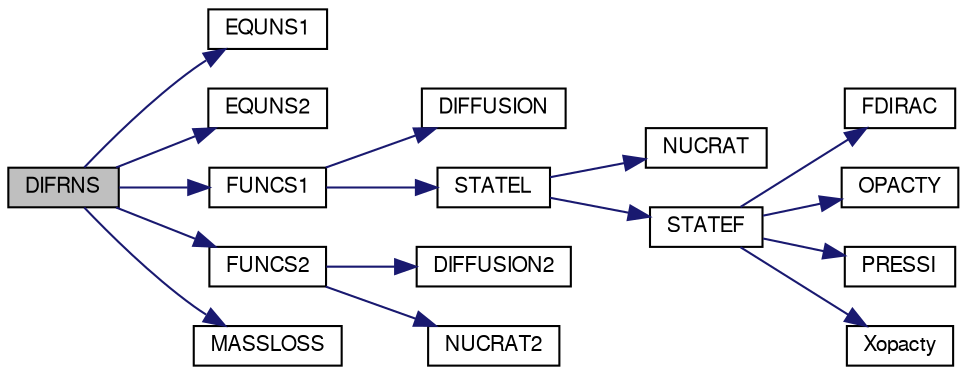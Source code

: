 digraph G
{
  edge [fontname="FreeSans",fontsize="10",labelfontname="FreeSans",labelfontsize="10"];
  node [fontname="FreeSans",fontsize="10",shape=record];
  rankdir=LR;
  Node1 [label="DIFRNS",height=0.2,width=0.4,color="black", fillcolor="grey75", style="filled" fontcolor="black"];
  Node1 -> Node2 [color="midnightblue",fontsize="10",style="solid",fontname="FreeSans"];
  Node2 [label="EQUNS1",height=0.2,width=0.4,color="black", fillcolor="white", style="filled",URL="$equns1_8f.html#abf556d5c1838b04eb21d8dfd876fbcd4"];
  Node1 -> Node3 [color="midnightblue",fontsize="10",style="solid",fontname="FreeSans"];
  Node3 [label="EQUNS2",height=0.2,width=0.4,color="black", fillcolor="white", style="filled",URL="$equns2_8f.html#a71cacdd7e6393cbcba327d5eb902ff01"];
  Node1 -> Node4 [color="midnightblue",fontsize="10",style="solid",fontname="FreeSans"];
  Node4 [label="FUNCS1",height=0.2,width=0.4,color="black", fillcolor="white", style="filled",URL="$funcs1_8f.html#a823aa25095ced47754832afa9117994a"];
  Node4 -> Node5 [color="midnightblue",fontsize="10",style="solid",fontname="FreeSans"];
  Node5 [label="DIFFUSION",height=0.2,width=0.4,color="black", fillcolor="white", style="filled",URL="$diffusion_8f.html#a8ba373466874f486e903a702a195cbc8"];
  Node4 -> Node6 [color="midnightblue",fontsize="10",style="solid",fontname="FreeSans"];
  Node6 [label="STATEL",height=0.2,width=0.4,color="black", fillcolor="white", style="filled",URL="$statel_8f.html#a77da1cfaae78dd64f83361c6d1f2d56f"];
  Node6 -> Node7 [color="midnightblue",fontsize="10",style="solid",fontname="FreeSans"];
  Node7 [label="NUCRAT",height=0.2,width=0.4,color="black", fillcolor="white", style="filled",URL="$nucrat_8f.html#a98080f8c775d473d25fea4a1ccdd865a"];
  Node6 -> Node8 [color="midnightblue",fontsize="10",style="solid",fontname="FreeSans"];
  Node8 [label="STATEF",height=0.2,width=0.4,color="black", fillcolor="white", style="filled",URL="$statef_8f.html#aef9263ee691a24244d7b4043ef5c32e8"];
  Node8 -> Node9 [color="midnightblue",fontsize="10",style="solid",fontname="FreeSans"];
  Node9 [label="FDIRAC",height=0.2,width=0.4,color="black", fillcolor="white", style="filled",URL="$fdirac_8f.html#ae20e2567f58c2c2a56db2a0e267f3ac2"];
  Node8 -> Node10 [color="midnightblue",fontsize="10",style="solid",fontname="FreeSans"];
  Node10 [label="OPACTY",height=0.2,width=0.4,color="black", fillcolor="white", style="filled",URL="$opacty_8f.html#ae436041cf48ebdd3463f8ba6247e8cd2"];
  Node8 -> Node11 [color="midnightblue",fontsize="10",style="solid",fontname="FreeSans"];
  Node11 [label="PRESSI",height=0.2,width=0.4,color="black", fillcolor="white", style="filled",URL="$pressi_8f.html#a881d56bd249d693d3f6fd21027e86dd1"];
  Node8 -> Node12 [color="midnightblue",fontsize="10",style="solid",fontname="FreeSans"];
  Node12 [label="Xopacty",height=0.2,width=0.4,color="black", fillcolor="white", style="filled",URL="$xopac_8f.html#a69c1c4895f63c9ca1c9f2940c2d374fa"];
  Node1 -> Node13 [color="midnightblue",fontsize="10",style="solid",fontname="FreeSans"];
  Node13 [label="FUNCS2",height=0.2,width=0.4,color="black", fillcolor="white", style="filled",URL="$funcs2_8f.html#a90dca890552333d553e8bfbf5c9d70c1"];
  Node13 -> Node14 [color="midnightblue",fontsize="10",style="solid",fontname="FreeSans"];
  Node14 [label="DIFFUSION2",height=0.2,width=0.4,color="black", fillcolor="white", style="filled",URL="$diffusion2_8f.html#aee09eb9238fcf6b563d21a650f3f390f"];
  Node13 -> Node15 [color="midnightblue",fontsize="10",style="solid",fontname="FreeSans"];
  Node15 [label="NUCRAT2",height=0.2,width=0.4,color="black", fillcolor="white", style="filled",URL="$nucrat2_8f.html#ad6195d9d65f55622273b59b1f1e997fe"];
  Node1 -> Node16 [color="midnightblue",fontsize="10",style="solid",fontname="FreeSans"];
  Node16 [label="MASSLOSS",height=0.2,width=0.4,color="black", fillcolor="white", style="filled",URL="$massloss_8f.html#a96d5338a48edc8d7769a5471a9105268"];
}
